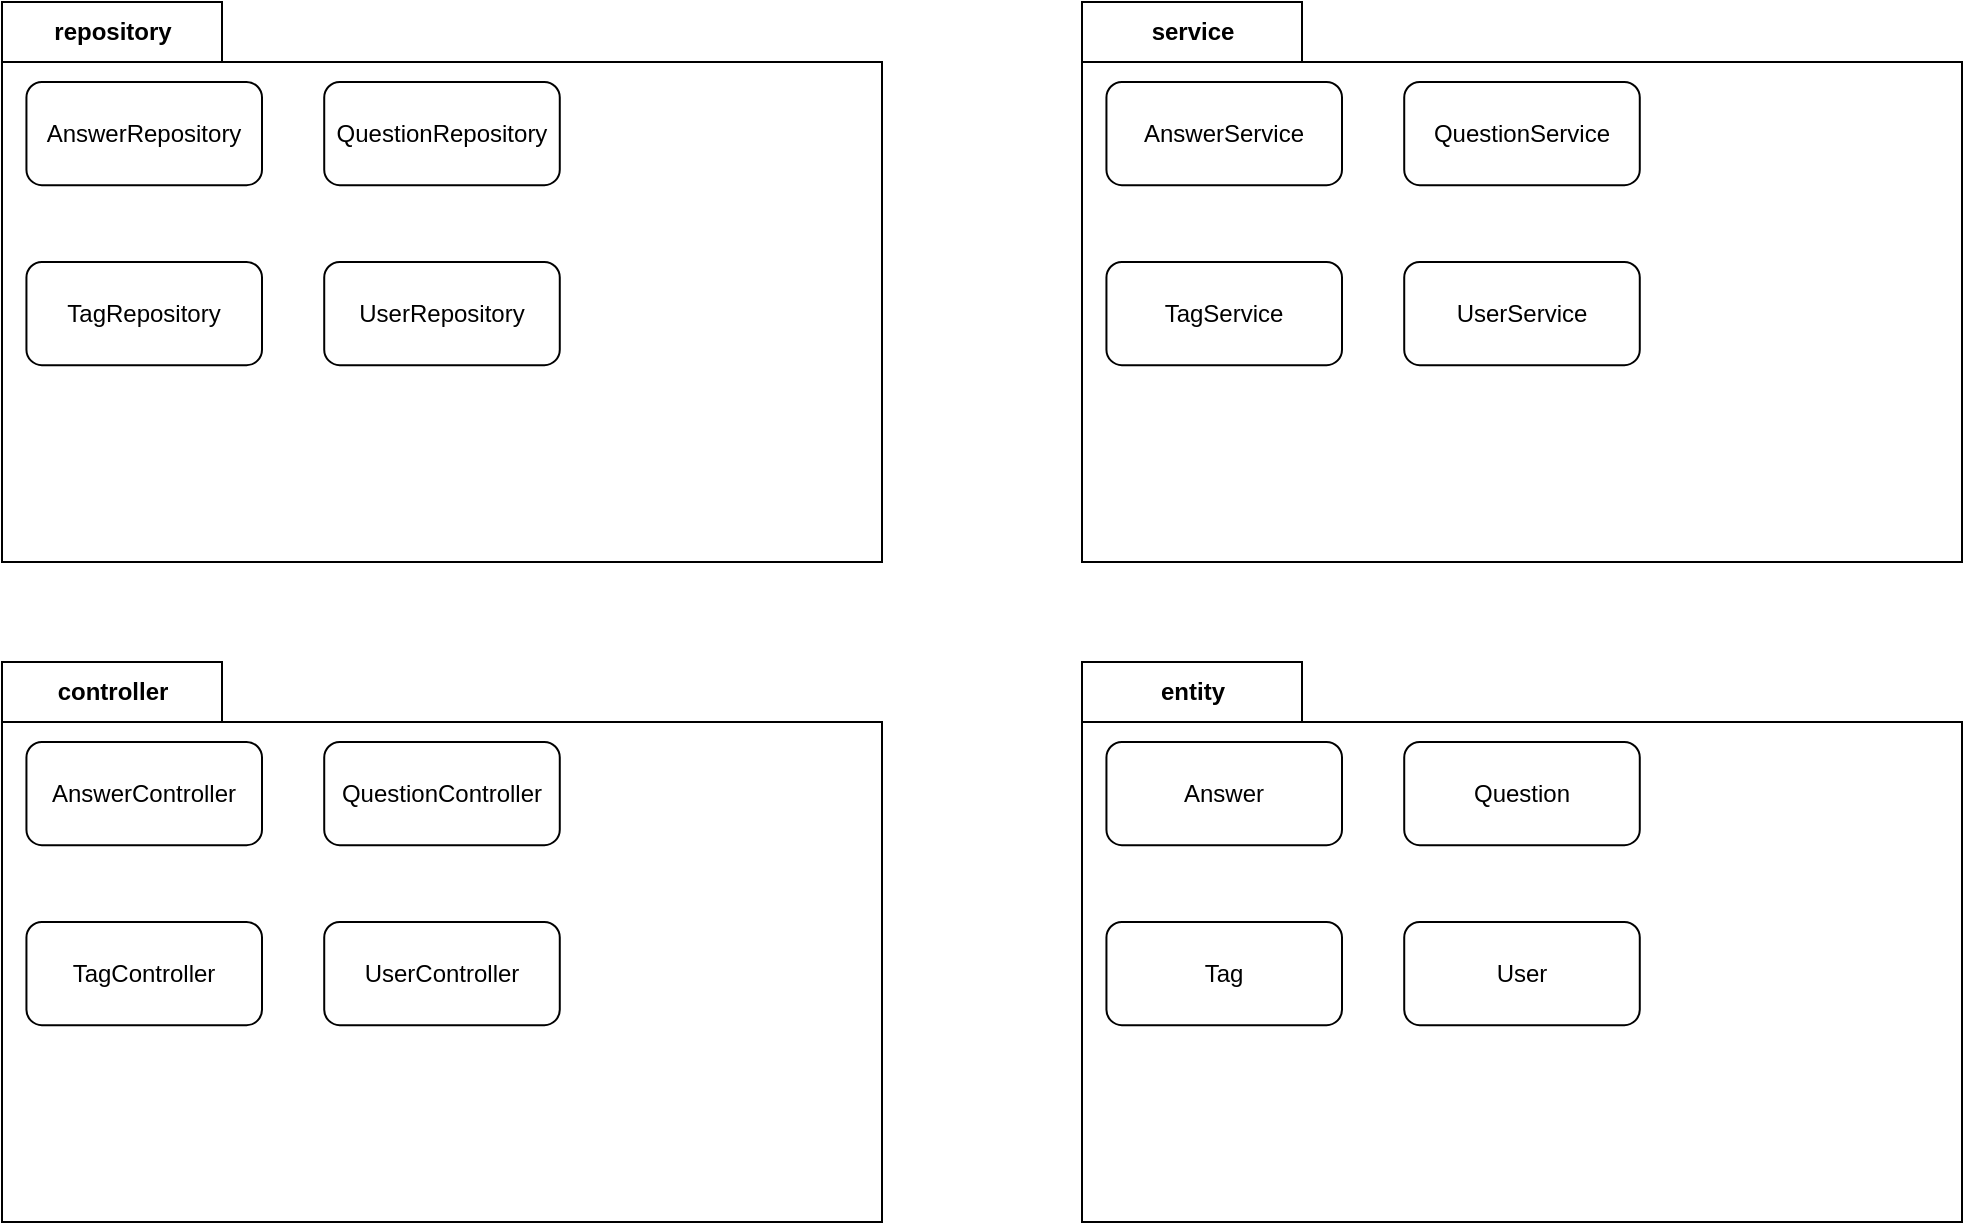 <mxfile version="20.6.2" type="device"><diagram id="R-E4okKy3GpDloTjJFID" name="Pagina-1"><mxGraphModel dx="1778" dy="965" grid="1" gridSize="10" guides="1" tooltips="1" connect="1" arrows="1" fold="1" page="1" pageScale="1" pageWidth="1169" pageHeight="1654" math="0" shadow="0"><root><mxCell id="0"/><mxCell id="1" parent="0"/><mxCell id="W7yDzzb1Yl8-j9ibopE0-21" value="repository" style="shape=folder;fontStyle=1;tabWidth=110;tabHeight=30;tabPosition=left;html=1;boundedLbl=1;labelInHeader=1;container=1;collapsible=0;" vertex="1" parent="1"><mxGeometry x="10" y="90" width="440" height="280" as="geometry"/></mxCell><mxCell id="W7yDzzb1Yl8-j9ibopE0-22" value="" style="html=1;strokeColor=none;resizeWidth=1;resizeHeight=1;fillColor=none;part=1;connectable=0;allowArrows=0;deletable=0;" vertex="1" parent="W7yDzzb1Yl8-j9ibopE0-21"><mxGeometry width="440.0" height="196" relative="1" as="geometry"><mxPoint y="30" as="offset"/></mxGeometry></mxCell><mxCell id="W7yDzzb1Yl8-j9ibopE0-23" value="AnswerRepository" style="rounded=1;whiteSpace=wrap;html=1;" vertex="1" parent="W7yDzzb1Yl8-j9ibopE0-21"><mxGeometry x="12.22" y="40" width="117.78" height="51.58" as="geometry"/></mxCell><mxCell id="W7yDzzb1Yl8-j9ibopE0-24" value="QuestionRepository" style="rounded=1;whiteSpace=wrap;html=1;" vertex="1" parent="W7yDzzb1Yl8-j9ibopE0-21"><mxGeometry x="161.11" y="40" width="117.78" height="51.58" as="geometry"/></mxCell><mxCell id="W7yDzzb1Yl8-j9ibopE0-25" value="TagRepository" style="rounded=1;whiteSpace=wrap;html=1;" vertex="1" parent="W7yDzzb1Yl8-j9ibopE0-21"><mxGeometry x="12.22" y="130" width="117.78" height="51.58" as="geometry"/></mxCell><mxCell id="W7yDzzb1Yl8-j9ibopE0-26" value="UserRepository" style="rounded=1;whiteSpace=wrap;html=1;" vertex="1" parent="W7yDzzb1Yl8-j9ibopE0-21"><mxGeometry x="161.11" y="130" width="117.78" height="51.58" as="geometry"/></mxCell><mxCell id="W7yDzzb1Yl8-j9ibopE0-27" value="service" style="shape=folder;fontStyle=1;tabWidth=110;tabHeight=30;tabPosition=left;html=1;boundedLbl=1;labelInHeader=1;container=1;collapsible=0;" vertex="1" parent="1"><mxGeometry x="550" y="90" width="440" height="280" as="geometry"/></mxCell><mxCell id="W7yDzzb1Yl8-j9ibopE0-28" value="" style="html=1;strokeColor=none;resizeWidth=1;resizeHeight=1;fillColor=none;part=1;connectable=0;allowArrows=0;deletable=0;" vertex="1" parent="W7yDzzb1Yl8-j9ibopE0-27"><mxGeometry width="440.0" height="196" relative="1" as="geometry"><mxPoint y="30" as="offset"/></mxGeometry></mxCell><mxCell id="W7yDzzb1Yl8-j9ibopE0-29" value="AnswerService" style="rounded=1;whiteSpace=wrap;html=1;" vertex="1" parent="W7yDzzb1Yl8-j9ibopE0-27"><mxGeometry x="12.22" y="40" width="117.78" height="51.58" as="geometry"/></mxCell><mxCell id="W7yDzzb1Yl8-j9ibopE0-30" value="QuestionService" style="rounded=1;whiteSpace=wrap;html=1;" vertex="1" parent="W7yDzzb1Yl8-j9ibopE0-27"><mxGeometry x="161.11" y="40" width="117.78" height="51.58" as="geometry"/></mxCell><mxCell id="W7yDzzb1Yl8-j9ibopE0-31" value="TagService" style="rounded=1;whiteSpace=wrap;html=1;" vertex="1" parent="W7yDzzb1Yl8-j9ibopE0-27"><mxGeometry x="12.22" y="130" width="117.78" height="51.58" as="geometry"/></mxCell><mxCell id="W7yDzzb1Yl8-j9ibopE0-32" value="UserService" style="rounded=1;whiteSpace=wrap;html=1;" vertex="1" parent="W7yDzzb1Yl8-j9ibopE0-27"><mxGeometry x="161.11" y="130" width="117.78" height="51.58" as="geometry"/></mxCell><mxCell id="W7yDzzb1Yl8-j9ibopE0-33" value="controller" style="shape=folder;fontStyle=1;tabWidth=110;tabHeight=30;tabPosition=left;html=1;boundedLbl=1;labelInHeader=1;container=1;collapsible=0;" vertex="1" parent="1"><mxGeometry x="10" y="420" width="440" height="280" as="geometry"/></mxCell><mxCell id="W7yDzzb1Yl8-j9ibopE0-34" value="" style="html=1;strokeColor=none;resizeWidth=1;resizeHeight=1;fillColor=none;part=1;connectable=0;allowArrows=0;deletable=0;" vertex="1" parent="W7yDzzb1Yl8-j9ibopE0-33"><mxGeometry width="440.0" height="196" relative="1" as="geometry"><mxPoint y="30" as="offset"/></mxGeometry></mxCell><mxCell id="W7yDzzb1Yl8-j9ibopE0-35" value="AnswerController" style="rounded=1;whiteSpace=wrap;html=1;" vertex="1" parent="W7yDzzb1Yl8-j9ibopE0-33"><mxGeometry x="12.22" y="40" width="117.78" height="51.58" as="geometry"/></mxCell><mxCell id="W7yDzzb1Yl8-j9ibopE0-36" value="QuestionController" style="rounded=1;whiteSpace=wrap;html=1;" vertex="1" parent="W7yDzzb1Yl8-j9ibopE0-33"><mxGeometry x="161.11" y="40" width="117.78" height="51.58" as="geometry"/></mxCell><mxCell id="W7yDzzb1Yl8-j9ibopE0-37" value="TagController" style="rounded=1;whiteSpace=wrap;html=1;" vertex="1" parent="W7yDzzb1Yl8-j9ibopE0-33"><mxGeometry x="12.22" y="130" width="117.78" height="51.58" as="geometry"/></mxCell><mxCell id="W7yDzzb1Yl8-j9ibopE0-38" value="UserController" style="rounded=1;whiteSpace=wrap;html=1;" vertex="1" parent="W7yDzzb1Yl8-j9ibopE0-33"><mxGeometry x="161.11" y="130" width="117.78" height="51.58" as="geometry"/></mxCell><mxCell id="W7yDzzb1Yl8-j9ibopE0-39" value="entity" style="shape=folder;fontStyle=1;tabWidth=110;tabHeight=30;tabPosition=left;html=1;boundedLbl=1;labelInHeader=1;container=1;collapsible=0;" vertex="1" parent="1"><mxGeometry x="550" y="420" width="440" height="280" as="geometry"/></mxCell><mxCell id="W7yDzzb1Yl8-j9ibopE0-40" value="" style="html=1;strokeColor=none;resizeWidth=1;resizeHeight=1;fillColor=none;part=1;connectable=0;allowArrows=0;deletable=0;" vertex="1" parent="W7yDzzb1Yl8-j9ibopE0-39"><mxGeometry width="440.0" height="196" relative="1" as="geometry"><mxPoint y="30" as="offset"/></mxGeometry></mxCell><mxCell id="W7yDzzb1Yl8-j9ibopE0-41" value="Answer" style="rounded=1;whiteSpace=wrap;html=1;" vertex="1" parent="W7yDzzb1Yl8-j9ibopE0-39"><mxGeometry x="12.22" y="40" width="117.78" height="51.58" as="geometry"/></mxCell><mxCell id="W7yDzzb1Yl8-j9ibopE0-42" value="Question" style="rounded=1;whiteSpace=wrap;html=1;" vertex="1" parent="W7yDzzb1Yl8-j9ibopE0-39"><mxGeometry x="161.11" y="40" width="117.78" height="51.58" as="geometry"/></mxCell><mxCell id="W7yDzzb1Yl8-j9ibopE0-43" value="Tag" style="rounded=1;whiteSpace=wrap;html=1;" vertex="1" parent="W7yDzzb1Yl8-j9ibopE0-39"><mxGeometry x="12.22" y="130" width="117.78" height="51.58" as="geometry"/></mxCell><mxCell id="W7yDzzb1Yl8-j9ibopE0-44" value="User" style="rounded=1;whiteSpace=wrap;html=1;" vertex="1" parent="W7yDzzb1Yl8-j9ibopE0-39"><mxGeometry x="161.11" y="130" width="117.78" height="51.58" as="geometry"/></mxCell></root></mxGraphModel></diagram></mxfile>